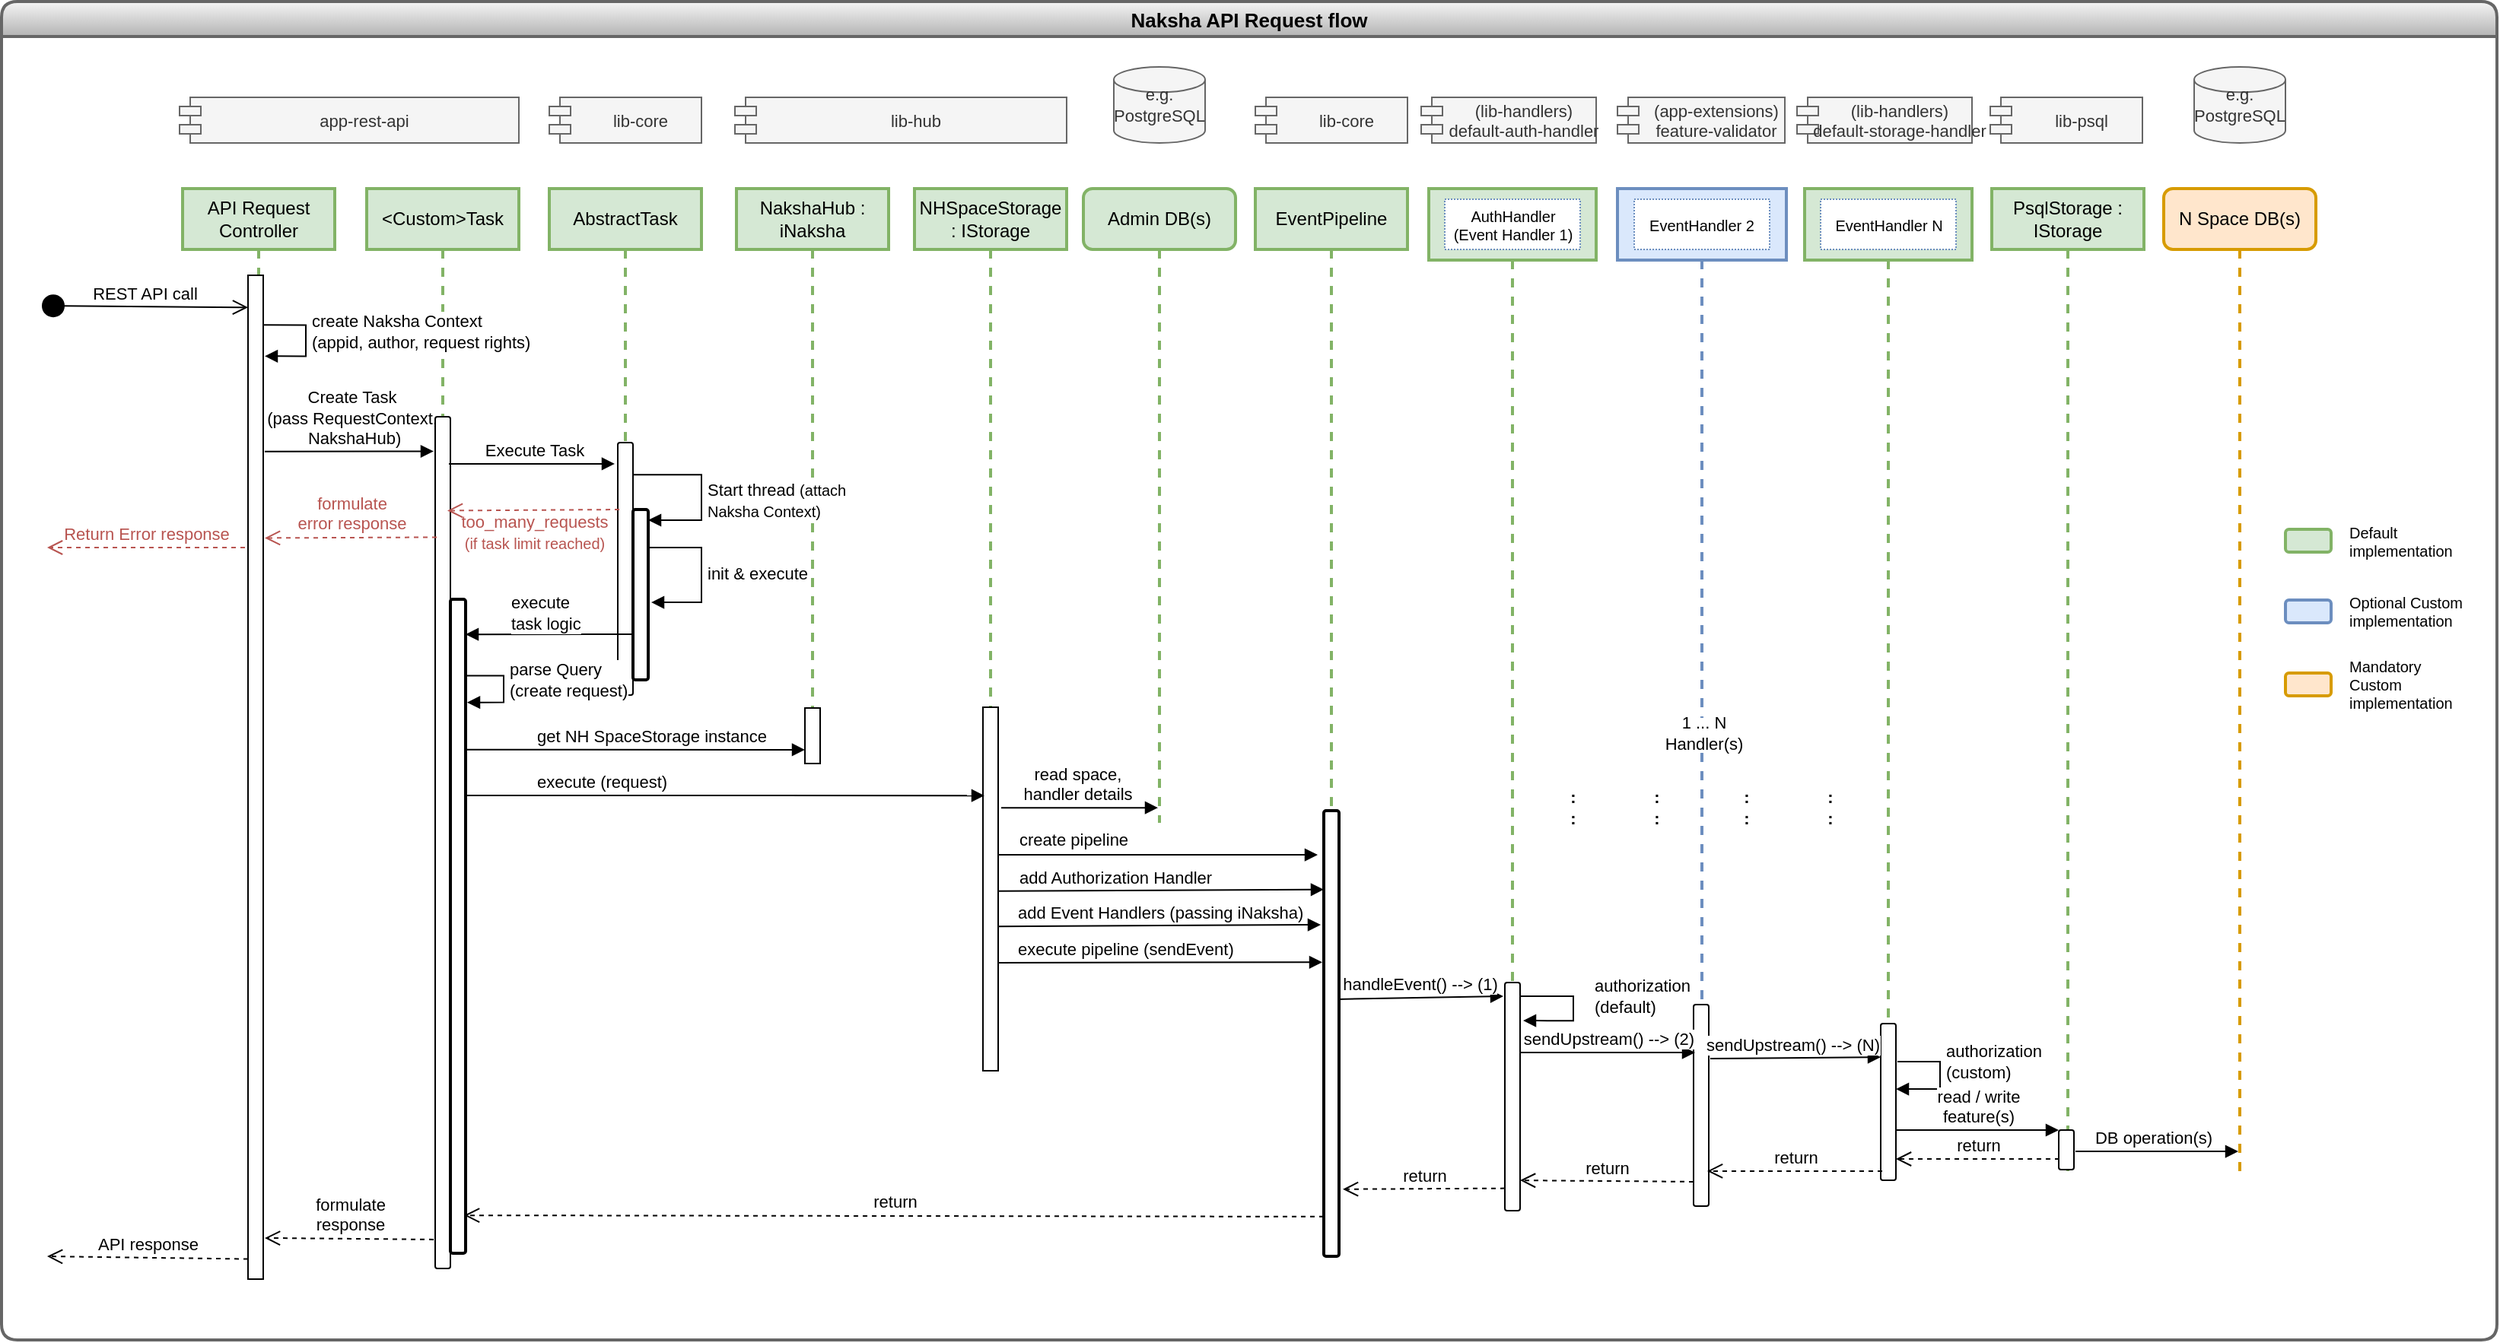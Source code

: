 <mxfile version="16.1.2" type="device"><diagram id="Obo5cB7O04AJ7v5FpMcv" name="Page-1"><mxGraphModel dx="1310" dy="619" grid="1" gridSize="10" guides="1" tooltips="1" connect="1" arrows="1" fold="1" page="1" pageScale="1" pageWidth="1169" pageHeight="827" math="0" shadow="0"><root><mxCell id="0"/><mxCell id="1" parent="0"/><mxCell id="FYHCxZDHsHW0RmtBR5TR-3" value="API Request Controller" style="shape=umlLifeline;perimeter=lifelinePerimeter;whiteSpace=wrap;html=1;container=1;collapsible=0;recursiveResize=0;outlineConnect=0;fillColor=#d5e8d4;strokeColor=#82b366;strokeWidth=2;" parent="1" vertex="1"><mxGeometry x="149" y="153" width="100" height="540" as="geometry"/></mxCell><mxCell id="FYHCxZDHsHW0RmtBR5TR-19" value="NakshaHub : iNaksha" style="shape=umlLifeline;perimeter=lifelinePerimeter;whiteSpace=wrap;html=1;container=1;collapsible=0;recursiveResize=0;outlineConnect=0;fillColor=#d5e8d4;strokeColor=#82b366;strokeWidth=2;" parent="1" vertex="1"><mxGeometry x="513" y="153" width="100" height="377" as="geometry"/></mxCell><mxCell id="5W5_MXWoRKqIArAiNaLi-74" value="" style="html=1;points=[];perimeter=orthogonalPerimeter;" parent="FYHCxZDHsHW0RmtBR5TR-19" vertex="1"><mxGeometry x="45" y="341.5" width="10" height="36.5" as="geometry"/></mxCell><mxCell id="FYHCxZDHsHW0RmtBR5TR-28" value="N Space DB(s)" style="shape=umlLifeline;perimeter=lifelinePerimeter;whiteSpace=wrap;html=1;container=1;collapsible=0;recursiveResize=0;outlineConnect=0;fillColor=#ffe6cc;strokeColor=#d79b00;strokeWidth=2;rounded=1;" parent="1" vertex="1"><mxGeometry x="1451" y="153" width="100" height="647" as="geometry"/></mxCell><mxCell id="FYHCxZDHsHW0RmtBR5TR-68" value="Naksha API Request flow" style="swimlane;rounded=1;shadow=0;sketch=0;fontSize=13;strokeWidth=2;collapsible=0;fillColor=#f5f5f5;gradientColor=#b3b3b3;strokeColor=#666666;" parent="1" vertex="1"><mxGeometry x="30" y="30" width="1640" height="880" as="geometry"/></mxCell><mxCell id="FYHCxZDHsHW0RmtBR5TR-69" value="" style="rounded=1;whiteSpace=wrap;html=1;shadow=0;sketch=0;fontSize=13;strokeColor=#82b366;strokeWidth=2;fillColor=#d5e8d4;" parent="FYHCxZDHsHW0RmtBR5TR-68" vertex="1"><mxGeometry x="1501" y="347" width="30" height="15" as="geometry"/></mxCell><mxCell id="FYHCxZDHsHW0RmtBR5TR-70" value="Default implementation" style="text;html=1;strokeColor=none;fillColor=none;align=left;verticalAlign=middle;whiteSpace=wrap;rounded=0;shadow=0;sketch=0;fontSize=10;" parent="FYHCxZDHsHW0RmtBR5TR-68" vertex="1"><mxGeometry x="1541" y="339.5" width="60" height="30" as="geometry"/></mxCell><mxCell id="FYHCxZDHsHW0RmtBR5TR-71" value="" style="rounded=1;whiteSpace=wrap;html=1;shadow=0;sketch=0;fontSize=13;strokeColor=#6c8ebf;strokeWidth=2;fillColor=#dae8fc;" parent="FYHCxZDHsHW0RmtBR5TR-68" vertex="1"><mxGeometry x="1501" y="393.5" width="30" height="15" as="geometry"/></mxCell><mxCell id="FYHCxZDHsHW0RmtBR5TR-72" value="Optional Custom implementation" style="text;html=1;strokeColor=none;fillColor=none;align=left;verticalAlign=middle;whiteSpace=wrap;rounded=0;shadow=0;sketch=0;fontSize=10;" parent="FYHCxZDHsHW0RmtBR5TR-68" vertex="1"><mxGeometry x="1541" y="386" width="80" height="30" as="geometry"/></mxCell><mxCell id="FYHCxZDHsHW0RmtBR5TR-73" value="" style="rounded=1;whiteSpace=wrap;html=1;shadow=0;sketch=0;fontSize=13;strokeColor=#d79b00;strokeWidth=2;fillColor=#ffe6cc;" parent="FYHCxZDHsHW0RmtBR5TR-68" vertex="1"><mxGeometry x="1501" y="441.5" width="30" height="15" as="geometry"/></mxCell><mxCell id="FYHCxZDHsHW0RmtBR5TR-74" value="Mandatory Custom implementation" style="text;html=1;strokeColor=none;fillColor=none;align=left;verticalAlign=middle;whiteSpace=wrap;rounded=0;shadow=0;sketch=0;fontSize=10;" parent="FYHCxZDHsHW0RmtBR5TR-68" vertex="1"><mxGeometry x="1541" y="434" width="80" height="30" as="geometry"/></mxCell><mxCell id="FYHCxZDHsHW0RmtBR5TR-25" value="" style="shape=umlLifeline;perimeter=lifelinePerimeter;whiteSpace=wrap;html=1;container=1;collapsible=0;recursiveResize=0;outlineConnect=0;fillColor=#dae8fc;strokeColor=#6C8EBF;strokeWidth=2;size=47;labelPosition=center;verticalLabelPosition=top;align=center;verticalAlign=bottom;" parent="FYHCxZDHsHW0RmtBR5TR-68" vertex="1"><mxGeometry x="1062" y="123" width="111" height="540" as="geometry"/></mxCell><mxCell id="FYHCxZDHsHW0RmtBR5TR-89" value="EventHandler 2" style="rounded=0;whiteSpace=wrap;html=1;shadow=0;sketch=0;fontSize=10;strokeColor=#6C8EBF;strokeWidth=1;dashed=1;dashPattern=1 1;" parent="FYHCxZDHsHW0RmtBR5TR-25" vertex="1"><mxGeometry x="11" y="7" width="89" height="33" as="geometry"/></mxCell><mxCell id="FYHCxZDHsHW0RmtBR5TR-41" value="(app-extensions)&#10;feature-validator" style="shape=module;align=center;spacingLeft=20;align=center;verticalAlign=middle;rounded=1;shadow=0;sketch=0;fontSize=11;strokeColor=#666666;strokeWidth=1;jettyWidth=14;jettyHeight=6;fillColor=#f5f5f5;fontColor=#333333;labelPosition=center;verticalLabelPosition=middle;" parent="FYHCxZDHsHW0RmtBR5TR-68" vertex="1"><mxGeometry x="1062" y="63" width="110" height="30" as="geometry"/></mxCell><mxCell id="FYHCxZDHsHW0RmtBR5TR-85" value="" style="shape=umlLifeline;perimeter=lifelinePerimeter;whiteSpace=wrap;html=1;container=1;collapsible=0;recursiveResize=0;outlineConnect=0;fillColor=#d5e8d4;strokeColor=#82b366;strokeWidth=2;labelPosition=center;verticalLabelPosition=top;align=center;verticalAlign=bottom;size=47;" parent="FYHCxZDHsHW0RmtBR5TR-68" vertex="1"><mxGeometry x="1185" y="123" width="110" height="620" as="geometry"/></mxCell><mxCell id="FYHCxZDHsHW0RmtBR5TR-90" value="EventHandler N" style="rounded=0;whiteSpace=wrap;html=1;shadow=0;sketch=0;fontSize=10;strokeColor=#6C8EBF;strokeWidth=1;dashed=1;dashPattern=1 1;" parent="FYHCxZDHsHW0RmtBR5TR-85" vertex="1"><mxGeometry x="10.5" y="7" width="89" height="33" as="geometry"/></mxCell><mxCell id="FYHCxZDHsHW0RmtBR5TR-62" value=":&lt;br style=&quot;font-size: 11px;&quot;&gt;:" style="text;html=1;strokeColor=none;fillColor=none;align=center;verticalAlign=middle;whiteSpace=wrap;rounded=0;shadow=0;sketch=0;fontSize=11;fontStyle=1" parent="FYHCxZDHsHW0RmtBR5TR-85" vertex="1"><mxGeometry x="-53" y="392" width="29.5" height="30" as="geometry"/></mxCell><mxCell id="FYHCxZDHsHW0RmtBR5TR-94" value=":&lt;br style=&quot;font-size: 11px;&quot;&gt;:" style="text;html=1;strokeColor=none;fillColor=none;align=center;verticalAlign=middle;whiteSpace=wrap;rounded=0;shadow=0;sketch=0;fontSize=11;fontStyle=1" parent="FYHCxZDHsHW0RmtBR5TR-85" vertex="1"><mxGeometry x="1.5" y="392" width="29.5" height="30" as="geometry"/></mxCell><mxCell id="FYHCxZDHsHW0RmtBR5TR-87" value="" style="html=1;points=[];perimeter=orthogonalPerimeter;rounded=1;shadow=0;sketch=0;fontSize=11;strokeColor=#000000;strokeWidth=1;" parent="FYHCxZDHsHW0RmtBR5TR-85" vertex="1"><mxGeometry x="50" y="549" width="10" height="103" as="geometry"/></mxCell><mxCell id="5W5_MXWoRKqIArAiNaLi-52" value="authorization&lt;br&gt;(custom)" style="edgeStyle=orthogonalEdgeStyle;html=1;align=left;spacingLeft=2;endArrow=block;rounded=0;fontSize=11;exitX=1.1;exitY=0.204;exitDx=0;exitDy=0;exitPerimeter=0;entryX=1;entryY=0.379;entryDx=0;entryDy=0;entryPerimeter=0;" parent="FYHCxZDHsHW0RmtBR5TR-85" edge="1"><mxGeometry x="-0.253" relative="1" as="geometry"><mxPoint x="61" y="574.012" as="sourcePoint"/><Array as="points"><mxPoint x="89" y="574"/><mxPoint x="89" y="592"/></Array><mxPoint x="60" y="592.037" as="targetPoint"/><mxPoint as="offset"/></mxGeometry></mxCell><mxCell id="FYHCxZDHsHW0RmtBR5TR-88" value="(lib-handlers)&#10;default-storage-handler" style="shape=module;align=center;spacingLeft=20;align=center;verticalAlign=middle;rounded=1;shadow=0;sketch=0;fontSize=11;strokeColor=#666666;strokeWidth=1;jettyWidth=14;jettyHeight=6;fillColor=#f5f5f5;fontColor=#333333;labelPosition=center;verticalLabelPosition=middle;" parent="FYHCxZDHsHW0RmtBR5TR-68" vertex="1"><mxGeometry x="1180" y="63" width="115" height="30" as="geometry"/></mxCell><mxCell id="FYHCxZDHsHW0RmtBR5TR-40" value="e.g. PostgreSQL" style="strokeWidth=1;html=1;shape=mxgraph.flowchart.database;whiteSpace=wrap;rounded=1;shadow=0;sketch=0;fontSize=11;fillColor=#f5f5f5;fontColor=#333333;strokeColor=#666666;" parent="FYHCxZDHsHW0RmtBR5TR-68" vertex="1"><mxGeometry x="1441" y="43" width="60" height="50" as="geometry"/></mxCell><mxCell id="5W5_MXWoRKqIArAiNaLi-1" value="app-rest-api" style="shape=module;align=center;spacingLeft=20;align=center;verticalAlign=middle;rounded=1;shadow=0;sketch=0;fontSize=11;strokeColor=#666666;strokeWidth=1;jettyWidth=14;jettyHeight=6;fillColor=#f5f5f5;fontColor=#333333;labelPosition=center;verticalLabelPosition=middle;" parent="FYHCxZDHsHW0RmtBR5TR-68" vertex="1"><mxGeometry x="117" y="63" width="223" height="30" as="geometry"/></mxCell><mxCell id="5W5_MXWoRKqIArAiNaLi-2" value="lib-hub" style="shape=module;align=center;spacingLeft=20;align=center;verticalAlign=middle;rounded=1;shadow=0;sketch=0;fontSize=11;strokeColor=#666666;strokeWidth=1;jettyWidth=14;jettyHeight=6;fillColor=#f5f5f5;fontColor=#333333;labelPosition=center;verticalLabelPosition=middle;" parent="FYHCxZDHsHW0RmtBR5TR-68" vertex="1"><mxGeometry x="482" y="63" width="218" height="30" as="geometry"/></mxCell><mxCell id="5W5_MXWoRKqIArAiNaLi-4" value="Admin DB(s)" style="shape=umlLifeline;perimeter=lifelinePerimeter;whiteSpace=wrap;html=1;container=1;collapsible=0;recursiveResize=0;outlineConnect=0;fillColor=#d5e8d4;strokeColor=#82b366;strokeWidth=2;rounded=1;" parent="FYHCxZDHsHW0RmtBR5TR-68" vertex="1"><mxGeometry x="711" y="123" width="100" height="417" as="geometry"/></mxCell><mxCell id="5W5_MXWoRKqIArAiNaLi-5" value="e.g. PostgreSQL" style="strokeWidth=1;html=1;shape=mxgraph.flowchart.database;whiteSpace=wrap;rounded=1;shadow=0;sketch=0;fontSize=11;fillColor=#f5f5f5;fontColor=#333333;strokeColor=#666666;" parent="FYHCxZDHsHW0RmtBR5TR-68" vertex="1"><mxGeometry x="731" y="43" width="60" height="50" as="geometry"/></mxCell><mxCell id="5W5_MXWoRKqIArAiNaLi-6" value="PsqlStorage : IStorage" style="shape=umlLifeline;perimeter=lifelinePerimeter;whiteSpace=wrap;html=1;container=1;collapsible=0;recursiveResize=0;outlineConnect=0;fillColor=#d5e8d4;strokeColor=#82b366;strokeWidth=2;" parent="FYHCxZDHsHW0RmtBR5TR-68" vertex="1"><mxGeometry x="1308" y="123" width="100" height="647" as="geometry"/></mxCell><mxCell id="FYHCxZDHsHW0RmtBR5TR-63" value="" style="html=1;points=[];perimeter=orthogonalPerimeter;rounded=1;shadow=0;sketch=0;fontSize=11;strokeColor=#000000;strokeWidth=1;" parent="5W5_MXWoRKqIArAiNaLi-6" vertex="1"><mxGeometry x="44" y="619" width="10" height="25.99" as="geometry"/></mxCell><mxCell id="5W5_MXWoRKqIArAiNaLi-9" value="lib-psql" style="shape=module;align=center;spacingLeft=20;align=center;verticalAlign=middle;rounded=1;shadow=0;sketch=0;fontSize=11;strokeColor=#666666;strokeWidth=1;jettyWidth=14;jettyHeight=6;fillColor=#f5f5f5;fontColor=#333333;labelPosition=center;verticalLabelPosition=middle;" parent="FYHCxZDHsHW0RmtBR5TR-68" vertex="1"><mxGeometry x="1307" y="63" width="100" height="30" as="geometry"/></mxCell><mxCell id="FYHCxZDHsHW0RmtBR5TR-67" value="API response" style="html=1;verticalAlign=bottom;endArrow=open;dashed=1;endSize=8;exitX=0;exitY=0.98;rounded=0;fontSize=11;exitDx=0;exitDy=0;exitPerimeter=0;" parent="FYHCxZDHsHW0RmtBR5TR-68" source="5W5_MXWoRKqIArAiNaLi-11" edge="1"><mxGeometry relative="1" as="geometry"><mxPoint x="30" y="825" as="targetPoint"/><mxPoint x="156" y="1028.428" as="sourcePoint"/></mxGeometry></mxCell><mxCell id="FYHCxZDHsHW0RmtBR5TR-66" value="formulate&lt;br&gt;response" style="html=1;verticalAlign=bottom;endArrow=open;dashed=1;endSize=8;exitX=-0.1;exitY=0.966;rounded=0;fontSize=11;exitDx=0;exitDy=0;exitPerimeter=0;entryX=1.1;entryY=0.959;entryDx=0;entryDy=0;entryPerimeter=0;" parent="FYHCxZDHsHW0RmtBR5TR-68" source="5W5_MXWoRKqIArAiNaLi-33" target="5W5_MXWoRKqIArAiNaLi-11" edge="1"><mxGeometry relative="1" as="geometry"><mxPoint x="190" y="813" as="targetPoint"/><mxPoint x="275" y="1017.28" as="sourcePoint"/></mxGeometry></mxCell><mxCell id="FYHCxZDHsHW0RmtBR5TR-53" value="" style="html=1;points=[];perimeter=orthogonalPerimeter;rounded=1;shadow=0;sketch=0;fontSize=11;strokeColor=#000000;strokeWidth=1;" parent="FYHCxZDHsHW0RmtBR5TR-68" vertex="1"><mxGeometry x="1112" y="659.5" width="10" height="132.5" as="geometry"/></mxCell><mxCell id="FYHCxZDHsHW0RmtBR5TR-60" value="handleEvent() --&amp;gt; (1)" style="html=1;verticalAlign=bottom;endArrow=block;rounded=0;fontSize=11;exitX=0.9;exitY=0.423;exitDx=0;exitDy=0;exitPerimeter=0;entryX=-0.1;entryY=0.06;entryDx=0;entryDy=0;entryPerimeter=0;" parent="FYHCxZDHsHW0RmtBR5TR-68" source="5W5_MXWoRKqIArAiNaLi-50" target="5W5_MXWoRKqIArAiNaLi-65" edge="1"><mxGeometry relative="1" as="geometry"><mxPoint x="881.5" y="701.08" as="sourcePoint"/><mxPoint x="983" y="671" as="targetPoint"/></mxGeometry></mxCell><mxCell id="FYHCxZDHsHW0RmtBR5TR-92" value="sendUpstream() --&amp;gt; (N)" style="html=1;verticalAlign=bottom;endArrow=block;entryX=0;entryY=0.214;rounded=0;fontSize=11;entryDx=0;entryDy=0;entryPerimeter=0;exitX=1.1;exitY=0.268;exitDx=0;exitDy=0;exitPerimeter=0;" parent="FYHCxZDHsHW0RmtBR5TR-68" source="FYHCxZDHsHW0RmtBR5TR-53" target="FYHCxZDHsHW0RmtBR5TR-87" edge="1"><mxGeometry x="-0.024" relative="1" as="geometry"><mxPoint x="1002" y="711.152" as="sourcePoint"/><mxPoint x="1134.1" y="710.71" as="targetPoint"/><mxPoint as="offset"/></mxGeometry></mxCell><mxCell id="FYHCxZDHsHW0RmtBR5TR-61" value="return" style="html=1;verticalAlign=bottom;endArrow=open;dashed=1;endSize=8;rounded=0;fontSize=11;entryX=0.9;entryY=0.826;entryDx=0;entryDy=0;entryPerimeter=0;exitX=0.1;exitY=0.942;exitDx=0;exitDy=0;exitPerimeter=0;" parent="FYHCxZDHsHW0RmtBR5TR-68" source="FYHCxZDHsHW0RmtBR5TR-87" target="FYHCxZDHsHW0RmtBR5TR-53" edge="1"><mxGeometry relative="1" as="geometry"><mxPoint x="1038.5" y="798.13" as="targetPoint"/><mxPoint x="1164" y="792" as="sourcePoint"/></mxGeometry></mxCell><mxCell id="FYHCxZDHsHW0RmtBR5TR-55" value="return" style="html=1;verticalAlign=bottom;endArrow=open;dashed=1;endSize=8;rounded=0;fontSize=11;entryX=1.1;entryY=0.885;entryDx=0;entryDy=0;entryPerimeter=0;exitX=0;exitY=0.902;exitDx=0;exitDy=0;exitPerimeter=0;" parent="FYHCxZDHsHW0RmtBR5TR-68" source="5W5_MXWoRKqIArAiNaLi-65" edge="1"><mxGeometry relative="1" as="geometry"><mxPoint x="881.5" y="780.88" as="targetPoint"/><mxPoint x="1003" y="781" as="sourcePoint"/></mxGeometry></mxCell><mxCell id="FYHCxZDHsHW0RmtBR5TR-65" value="read / write&lt;br&gt;feature(s)" style="html=1;verticalAlign=bottom;endArrow=block;entryX=0;entryY=0;rounded=0;fontSize=11;" parent="FYHCxZDHsHW0RmtBR5TR-68" source="FYHCxZDHsHW0RmtBR5TR-87" target="FYHCxZDHsHW0RmtBR5TR-63" edge="1"><mxGeometry relative="1" as="geometry"><mxPoint x="1258.5" y="744.13" as="sourcePoint"/></mxGeometry></mxCell><mxCell id="FYHCxZDHsHW0RmtBR5TR-93" value="return" style="html=1;verticalAlign=bottom;endArrow=open;dashed=1;endSize=8;exitX=0.05;exitY=0.731;rounded=0;fontSize=11;exitDx=0;exitDy=0;exitPerimeter=0;" parent="FYHCxZDHsHW0RmtBR5TR-68" source="FYHCxZDHsHW0RmtBR5TR-63" target="FYHCxZDHsHW0RmtBR5TR-87" edge="1"><mxGeometry relative="1" as="geometry"><mxPoint x="1258.5" y="763.13" as="targetPoint"/><mxPoint x="1254.9" y="779.522" as="sourcePoint"/></mxGeometry></mxCell><mxCell id="FYHCxZDHsHW0RmtBR5TR-97" value="1 ... N&lt;br&gt;Handler(s)" style="text;html=1;strokeColor=none;fillColor=default;align=center;verticalAlign=middle;whiteSpace=wrap;rounded=0;shadow=0;dashed=1;dashPattern=1 1;sketch=0;fontSize=11;fontStyle=0;perimeterSpacing=0;labelBorderColor=none;labelBackgroundColor=none;spacingTop=0;spacing=2;spacingLeft=0;spacingBottom=0;" parent="FYHCxZDHsHW0RmtBR5TR-68" vertex="1"><mxGeometry x="1089" y="471" width="60" height="20" as="geometry"/></mxCell><mxCell id="5W5_MXWoRKqIArAiNaLi-11" value="" style="html=1;points=[];perimeter=orthogonalPerimeter;" parent="FYHCxZDHsHW0RmtBR5TR-68" vertex="1"><mxGeometry x="162" y="180" width="10" height="660" as="geometry"/></mxCell><mxCell id="5W5_MXWoRKqIArAiNaLi-12" value="REST API call" style="html=1;verticalAlign=bottom;startArrow=circle;startFill=1;endArrow=open;startSize=6;endSize=8;rounded=0;fontSize=11;entryX=0;entryY=0.032;entryDx=0;entryDy=0;entryPerimeter=0;" parent="FYHCxZDHsHW0RmtBR5TR-68" target="5W5_MXWoRKqIArAiNaLi-11" edge="1"><mxGeometry width="80" relative="1" as="geometry"><mxPoint x="26" y="200" as="sourcePoint"/><mxPoint x="130" y="220" as="targetPoint"/></mxGeometry></mxCell><mxCell id="5W5_MXWoRKqIArAiNaLi-23" value="EventPipeline" style="shape=umlLifeline;perimeter=lifelinePerimeter;whiteSpace=wrap;html=1;container=1;collapsible=0;recursiveResize=0;outlineConnect=0;fillColor=#d5e8d4;strokeColor=#82b366;strokeWidth=2;" parent="FYHCxZDHsHW0RmtBR5TR-68" vertex="1"><mxGeometry x="824" y="123" width="100" height="687" as="geometry"/></mxCell><mxCell id="5W5_MXWoRKqIArAiNaLi-50" value="" style="html=1;points=[];perimeter=orthogonalPerimeter;rounded=1;shadow=0;sketch=0;fontSize=11;strokeColor=#000000;strokeWidth=2;" parent="5W5_MXWoRKqIArAiNaLi-23" vertex="1"><mxGeometry x="45" y="409" width="10" height="293" as="geometry"/></mxCell><mxCell id="5W5_MXWoRKqIArAiNaLi-24" value="lib-core" style="shape=module;align=center;spacingLeft=20;align=center;verticalAlign=middle;rounded=1;shadow=0;sketch=0;fontSize=11;strokeColor=#666666;strokeWidth=1;jettyWidth=14;jettyHeight=6;fillColor=#f5f5f5;fontColor=#333333;labelPosition=center;verticalLabelPosition=middle;" parent="FYHCxZDHsHW0RmtBR5TR-68" vertex="1"><mxGeometry x="824" y="63" width="100" height="30" as="geometry"/></mxCell><mxCell id="5W5_MXWoRKqIArAiNaLi-25" value="create pipeline" style="html=1;verticalAlign=bottom;endArrow=block;rounded=0;fontSize=11;exitX=1;exitY=0.272;exitDx=0;exitDy=0;exitPerimeter=0;entryX=-0.4;entryY=0.099;entryDx=0;entryDy=0;entryPerimeter=0;align=left;" parent="FYHCxZDHsHW0RmtBR5TR-68" target="5W5_MXWoRKqIArAiNaLi-50" edge="1"><mxGeometry x="-0.885" y="1" relative="1" as="geometry"><mxPoint x="655" y="561.008" as="sourcePoint"/><mxPoint x="755" y="561.15" as="targetPoint"/><mxPoint as="offset"/></mxGeometry></mxCell><mxCell id="5W5_MXWoRKqIArAiNaLi-26" value="add Authorization Handler" style="html=1;verticalAlign=bottom;endArrow=block;rounded=0;fontSize=11;exitX=1;exitY=0.372;exitDx=0;exitDy=0;exitPerimeter=0;entryX=0;entryY=0.177;entryDx=0;entryDy=0;entryPerimeter=0;align=left;" parent="FYHCxZDHsHW0RmtBR5TR-68" target="5W5_MXWoRKqIArAiNaLi-50" edge="1"><mxGeometry x="-0.884" relative="1" as="geometry"><mxPoint x="655" y="584.908" as="sourcePoint"/><mxPoint x="527" y="602" as="targetPoint"/><mxPoint as="offset"/></mxGeometry></mxCell><mxCell id="5W5_MXWoRKqIArAiNaLi-28" value="AbstractTask" style="shape=umlLifeline;perimeter=lifelinePerimeter;whiteSpace=wrap;html=1;container=1;collapsible=0;recursiveResize=0;outlineConnect=0;fillColor=#d5e8d4;strokeColor=#82b366;strokeWidth=2;" parent="FYHCxZDHsHW0RmtBR5TR-68" vertex="1"><mxGeometry x="360" y="123" width="100" height="297" as="geometry"/></mxCell><mxCell id="5W5_MXWoRKqIArAiNaLi-38" value="" style="html=1;points=[];perimeter=orthogonalPerimeter;rounded=1;shadow=0;sketch=0;fontSize=11;strokeColor=#000000;strokeWidth=1;" parent="5W5_MXWoRKqIArAiNaLi-28" vertex="1"><mxGeometry x="45" y="167" width="10" height="166" as="geometry"/></mxCell><mxCell id="5W5_MXWoRKqIArAiNaLi-41" value="" style="html=1;points=[];perimeter=orthogonalPerimeter;rounded=1;shadow=0;sketch=0;fontSize=11;strokeColor=#000000;strokeWidth=2;" parent="5W5_MXWoRKqIArAiNaLi-28" vertex="1"><mxGeometry x="55" y="211" width="10" height="112" as="geometry"/></mxCell><mxCell id="5W5_MXWoRKqIArAiNaLi-40" value="Start thread &lt;font style=&quot;font-size: 10px&quot;&gt;(attach&amp;nbsp;&lt;br&gt;Naksha Context)&lt;/font&gt;" style="edgeStyle=orthogonalEdgeStyle;html=1;align=left;spacingLeft=2;endArrow=block;rounded=0;fontSize=11;exitX=1;exitY=0.127;exitDx=0;exitDy=0;exitPerimeter=0;" parent="5W5_MXWoRKqIArAiNaLi-28" source="5W5_MXWoRKqIArAiNaLi-38" target="5W5_MXWoRKqIArAiNaLi-41" edge="1"><mxGeometry x="0.124" relative="1" as="geometry"><mxPoint x="72" y="199.995" as="sourcePoint"/><Array as="points"><mxPoint x="100" y="188"/><mxPoint x="100" y="218"/></Array><mxPoint x="120" y="320" as="targetPoint"/><mxPoint as="offset"/></mxGeometry></mxCell><mxCell id="FYHCxZDHsHW0RmtBR5TR-80" value="init &amp;amp; execute" style="edgeStyle=orthogonalEdgeStyle;html=1;align=left;spacingLeft=2;endArrow=block;rounded=0;fontSize=11;exitX=1;exitY=0.223;exitDx=0;exitDy=0;exitPerimeter=0;entryX=1.2;entryY=0.545;entryDx=0;entryDy=0;entryPerimeter=0;" parent="5W5_MXWoRKqIArAiNaLi-28" source="5W5_MXWoRKqIArAiNaLi-41" target="5W5_MXWoRKqIArAiNaLi-41" edge="1"><mxGeometry relative="1" as="geometry"><mxPoint x="140" y="260" as="sourcePoint"/><Array as="points"><mxPoint x="100" y="236"/><mxPoint x="100" y="272"/></Array><mxPoint x="120" y="380" as="targetPoint"/></mxGeometry></mxCell><mxCell id="5W5_MXWoRKqIArAiNaLi-27" value="add Event Handlers (passing iNaksha)" style="html=1;verticalAlign=bottom;endArrow=block;rounded=0;fontSize=11;exitX=0.9;exitY=0.469;exitDx=0;exitDy=0;exitPerimeter=0;align=left;entryX=-0.2;entryY=0.256;entryDx=0;entryDy=0;entryPerimeter=0;" parent="FYHCxZDHsHW0RmtBR5TR-68" target="5W5_MXWoRKqIArAiNaLi-50" edge="1"><mxGeometry x="-0.884" relative="1" as="geometry"><mxPoint x="654" y="608.091" as="sourcePoint"/><mxPoint x="850" y="608" as="targetPoint"/><mxPoint as="offset"/></mxGeometry></mxCell><mxCell id="5W5_MXWoRKqIArAiNaLi-31" value="lib-core" style="shape=module;align=center;spacingLeft=20;align=center;verticalAlign=middle;rounded=1;shadow=0;sketch=0;fontSize=11;strokeColor=#666666;strokeWidth=1;jettyWidth=14;jettyHeight=6;fillColor=#f5f5f5;fontColor=#333333;labelPosition=center;verticalLabelPosition=middle;" parent="FYHCxZDHsHW0RmtBR5TR-68" vertex="1"><mxGeometry x="360" y="63" width="100" height="30" as="geometry"/></mxCell><mxCell id="5W5_MXWoRKqIArAiNaLi-32" value="&amp;lt;Custom&amp;gt;Task" style="shape=umlLifeline;perimeter=lifelinePerimeter;whiteSpace=wrap;html=1;container=1;collapsible=0;recursiveResize=0;outlineConnect=0;fillColor=#d5e8d4;strokeColor=#82b366;strokeWidth=2;" parent="FYHCxZDHsHW0RmtBR5TR-68" vertex="1"><mxGeometry x="240" y="123" width="100" height="710" as="geometry"/></mxCell><mxCell id="5W5_MXWoRKqIArAiNaLi-33" value="" style="html=1;points=[];perimeter=orthogonalPerimeter;rounded=1;shadow=0;sketch=0;fontSize=11;strokeColor=#000000;strokeWidth=1;" parent="5W5_MXWoRKqIArAiNaLi-32" vertex="1"><mxGeometry x="45" y="150" width="10" height="560" as="geometry"/></mxCell><mxCell id="5W5_MXWoRKqIArAiNaLi-45" value="" style="html=1;points=[];perimeter=orthogonalPerimeter;rounded=1;shadow=0;sketch=0;fontSize=11;strokeColor=#000000;strokeWidth=2;" parent="5W5_MXWoRKqIArAiNaLi-32" vertex="1"><mxGeometry x="55" y="270" width="10" height="430" as="geometry"/></mxCell><mxCell id="5W5_MXWoRKqIArAiNaLi-47" value="parse Query&lt;br&gt;(create request)" style="edgeStyle=orthogonalEdgeStyle;html=1;align=left;spacingLeft=2;endArrow=block;rounded=0;fontSize=11;exitX=0.9;exitY=0.109;exitDx=0;exitDy=0;exitPerimeter=0;entryX=1.1;entryY=0.148;entryDx=0;entryDy=0;entryPerimeter=0;" parent="5W5_MXWoRKqIArAiNaLi-32" edge="1"><mxGeometry x="-0.14" relative="1" as="geometry"><mxPoint x="64" y="320.206" as="sourcePoint"/><Array as="points"><mxPoint x="90" y="320"/><mxPoint x="90" y="338"/></Array><mxPoint x="66" y="337.836" as="targetPoint"/><mxPoint as="offset"/></mxGeometry></mxCell><mxCell id="5W5_MXWoRKqIArAiNaLi-36" value="Create Task&lt;br&gt;(pass RequestContext,&lt;br&gt;&amp;nbsp;NakshaHub)" style="html=1;verticalAlign=bottom;endArrow=block;rounded=0;fontSize=11;labelBackgroundColor=none;exitX=1.1;exitY=0.145;exitDx=0;exitDy=0;exitPerimeter=0;entryX=-0.1;entryY=0.031;entryDx=0;entryDy=0;entryPerimeter=0;" parent="FYHCxZDHsHW0RmtBR5TR-68" edge="1"><mxGeometry x="0.036" relative="1" as="geometry"><mxPoint x="173" y="295.9" as="sourcePoint"/><mxPoint as="offset"/><mxPoint x="284" y="295.74" as="targetPoint"/><Array as="points"/></mxGeometry></mxCell><mxCell id="5W5_MXWoRKqIArAiNaLi-39" value="Execute Task" style="html=1;verticalAlign=bottom;endArrow=block;entryX=-0.2;entryY=0.084;rounded=0;fontSize=11;labelBackgroundColor=none;entryDx=0;entryDy=0;entryPerimeter=0;exitX=0.9;exitY=0.068;exitDx=0;exitDy=0;exitPerimeter=0;" parent="FYHCxZDHsHW0RmtBR5TR-68" target="5W5_MXWoRKqIArAiNaLi-38" edge="1"><mxGeometry x="0.036" relative="1" as="geometry"><mxPoint x="294" y="304.004" as="sourcePoint"/><mxPoint as="offset"/><mxPoint x="323" y="353.0" as="targetPoint"/></mxGeometry></mxCell><mxCell id="5W5_MXWoRKqIArAiNaLi-42" value="too_many_requests&lt;br style=&quot;font-size: 11px&quot;&gt;&lt;font style=&quot;font-size: 10px&quot;&gt;(if task limit reached)&lt;/font&gt;" style="html=1;verticalAlign=middle;endArrow=open;dashed=1;endSize=8;rounded=0;fontSize=11;labelBackgroundColor=none;exitX=0.1;exitY=0.229;exitDx=0;exitDy=0;exitPerimeter=0;fillColor=#f8cecc;strokeColor=#B85450;fontColor=#B85450;entryX=0.8;entryY=0.109;entryDx=0;entryDy=0;entryPerimeter=0;" parent="FYHCxZDHsHW0RmtBR5TR-68" edge="1"><mxGeometry x="-0.007" y="15" relative="1" as="geometry"><mxPoint x="293" y="334.727" as="targetPoint"/><mxPoint x="406" y="334.014" as="sourcePoint"/><mxPoint as="offset"/></mxGeometry></mxCell><mxCell id="5W5_MXWoRKqIArAiNaLi-43" value="formulate&lt;br&gt;error response" style="html=1;verticalAlign=bottom;endArrow=open;dashed=1;endSize=8;exitX=0.1;exitY=0.143;rounded=0;fontSize=11;exitDx=0;exitDy=0;exitPerimeter=0;entryX=1.1;entryY=0.156;entryDx=0;entryDy=0;entryPerimeter=0;fillColor=#f8cecc;strokeColor=#B85450;fontColor=#B85450;" parent="FYHCxZDHsHW0RmtBR5TR-68" edge="1"><mxGeometry relative="1" as="geometry"><mxPoint x="173" y="352.72" as="targetPoint"/><mxPoint x="286" y="352.229" as="sourcePoint"/></mxGeometry></mxCell><mxCell id="5W5_MXWoRKqIArAiNaLi-46" value="execute&lt;br&gt;task logic" style="html=1;align=left;spacingLeft=2;endArrow=block;rounded=0;fontSize=11;exitX=0;exitY=0.732;exitDx=0;exitDy=0;exitPerimeter=0;entryX=1;entryY=0.049;entryDx=0;entryDy=0;entryPerimeter=0;" parent="FYHCxZDHsHW0RmtBR5TR-68" source="5W5_MXWoRKqIArAiNaLi-41" edge="1"><mxGeometry x="0.529" y="-14" relative="1" as="geometry"><mxPoint x="435" y="368.976" as="sourcePoint"/><mxPoint x="305" y="416.081" as="targetPoint"/><mxPoint as="offset"/></mxGeometry></mxCell><mxCell id="5W5_MXWoRKqIArAiNaLi-49" value="read space, &lt;br&gt;handler details" style="html=1;verticalAlign=bottom;endArrow=block;rounded=0;fontSize=11;exitX=1.2;exitY=0.084;exitDx=0;exitDy=0;exitPerimeter=0;" parent="FYHCxZDHsHW0RmtBR5TR-68" edge="1"><mxGeometry x="-0.036" relative="1" as="geometry"><mxPoint x="657" y="530.076" as="sourcePoint"/><mxPoint x="760" y="530.076" as="targetPoint"/><mxPoint as="offset"/></mxGeometry></mxCell><mxCell id="5W5_MXWoRKqIArAiNaLi-51" value="execute pipeline (sendEvent)" style="html=1;verticalAlign=bottom;endArrow=block;rounded=0;fontSize=11;entryX=-0.1;entryY=0.34;entryDx=0;entryDy=0;entryPerimeter=0;align=left;exitX=0.9;exitY=0.569;exitDx=0;exitDy=0;exitPerimeter=0;" parent="FYHCxZDHsHW0RmtBR5TR-68" target="5W5_MXWoRKqIArAiNaLi-50" edge="1"><mxGeometry x="-0.885" relative="1" as="geometry"><mxPoint x="654" y="631.991" as="sourcePoint"/><mxPoint x="764" y="629.85" as="targetPoint"/><mxPoint as="offset"/></mxGeometry></mxCell><mxCell id="5W5_MXWoRKqIArAiNaLi-54" value="return" style="html=1;verticalAlign=bottom;endArrow=open;dashed=1;endSize=8;rounded=0;fontSize=11;entryX=0.9;entryY=0.942;entryDx=0;entryDy=0;entryPerimeter=0;exitX=0;exitY=0.911;exitDx=0;exitDy=0;exitPerimeter=0;" parent="FYHCxZDHsHW0RmtBR5TR-68" source="5W5_MXWoRKqIArAiNaLi-50" target="5W5_MXWoRKqIArAiNaLi-45" edge="1"><mxGeometry relative="1" as="geometry"><mxPoint x="778.5" y="758.88" as="targetPoint"/><mxPoint x="900" y="759" as="sourcePoint"/></mxGeometry></mxCell><mxCell id="5W5_MXWoRKqIArAiNaLi-58" value="" style="shape=umlLifeline;perimeter=lifelinePerimeter;whiteSpace=wrap;html=1;container=1;collapsible=0;recursiveResize=0;outlineConnect=0;fillColor=#d5e8d4;strokeColor=#82b366;strokeWidth=2;labelPosition=center;verticalLabelPosition=top;align=center;verticalAlign=bottom;size=47;" parent="FYHCxZDHsHW0RmtBR5TR-68" vertex="1"><mxGeometry x="938" y="123" width="110" height="640" as="geometry"/></mxCell><mxCell id="5W5_MXWoRKqIArAiNaLi-59" value="AuthHandler&lt;br&gt;(Event Handler 1)" style="rounded=0;whiteSpace=wrap;html=1;shadow=0;sketch=0;fontSize=10;strokeColor=#6C8EBF;strokeWidth=1;dashed=1;dashPattern=1 1;" parent="5W5_MXWoRKqIArAiNaLi-58" vertex="1"><mxGeometry x="10.5" y="7" width="89" height="33" as="geometry"/></mxCell><mxCell id="5W5_MXWoRKqIArAiNaLi-65" value="" style="html=1;points=[];perimeter=orthogonalPerimeter;rounded=1;shadow=0;sketch=0;fontSize=11;strokeColor=#000000;strokeWidth=1;" parent="5W5_MXWoRKqIArAiNaLi-58" vertex="1"><mxGeometry x="50" y="522" width="10" height="150" as="geometry"/></mxCell><mxCell id="5W5_MXWoRKqIArAiNaLi-70" value="authorization&lt;br&gt;(default)" style="edgeStyle=orthogonalEdgeStyle;html=1;align=left;spacingLeft=2;endArrow=block;rounded=0;fontSize=11;entryX=1.2;entryY=0.167;entryDx=0;entryDy=0;entryPerimeter=0;" parent="5W5_MXWoRKqIArAiNaLi-58" source="5W5_MXWoRKqIArAiNaLi-65" target="5W5_MXWoRKqIArAiNaLi-65" edge="1"><mxGeometry x="-0.168" y="10" relative="1" as="geometry"><mxPoint x="100.5" y="530.972" as="sourcePoint"/><Array as="points"><mxPoint x="95" y="531"/><mxPoint x="95" y="547"/></Array><mxPoint x="99.5" y="548.997" as="targetPoint"/><mxPoint as="offset"/></mxGeometry></mxCell><mxCell id="5W5_MXWoRKqIArAiNaLi-64" value="(lib-handlers)&#10;default-auth-handler" style="shape=module;align=center;spacingLeft=20;align=center;verticalAlign=middle;rounded=1;shadow=0;sketch=0;fontSize=11;strokeColor=#666666;strokeWidth=1;jettyWidth=14;jettyHeight=6;fillColor=#f5f5f5;fontColor=#333333;labelPosition=center;verticalLabelPosition=middle;" parent="FYHCxZDHsHW0RmtBR5TR-68" vertex="1"><mxGeometry x="933" y="63" width="115" height="30" as="geometry"/></mxCell><mxCell id="5W5_MXWoRKqIArAiNaLi-66" value="sendUpstream() --&amp;gt; (2)" style="html=1;verticalAlign=bottom;endArrow=block;rounded=0;fontSize=11;entryX=0.1;entryY=0.238;entryDx=0;entryDy=0;entryPerimeter=0;" parent="FYHCxZDHsHW0RmtBR5TR-68" source="5W5_MXWoRKqIArAiNaLi-65" target="FYHCxZDHsHW0RmtBR5TR-53" edge="1"><mxGeometry relative="1" as="geometry"><mxPoint x="1043" y="684" as="sourcePoint"/><mxPoint x="998" y="682.02" as="targetPoint"/></mxGeometry></mxCell><mxCell id="5W5_MXWoRKqIArAiNaLi-67" value="return" style="html=1;verticalAlign=bottom;endArrow=open;dashed=1;endSize=8;rounded=0;fontSize=11;entryX=1;entryY=0.867;entryDx=0;entryDy=0;entryPerimeter=0;exitX=0;exitY=0.879;exitDx=0;exitDy=0;exitPerimeter=0;" parent="FYHCxZDHsHW0RmtBR5TR-68" source="FYHCxZDHsHW0RmtBR5TR-53" target="5W5_MXWoRKqIArAiNaLi-65" edge="1"><mxGeometry relative="1" as="geometry"><mxPoint x="1131" y="778.945" as="targetPoint"/><mxPoint x="1246" y="779.026" as="sourcePoint"/></mxGeometry></mxCell><mxCell id="5W5_MXWoRKqIArAiNaLi-68" value=":&lt;br style=&quot;font-size: 11px;&quot;&gt;:" style="text;html=1;strokeColor=none;fillColor=none;align=center;verticalAlign=middle;whiteSpace=wrap;rounded=0;shadow=0;sketch=0;fontSize=11;fontStyle=1" parent="FYHCxZDHsHW0RmtBR5TR-68" vertex="1"><mxGeometry x="1018" y="515" width="29.5" height="30" as="geometry"/></mxCell><mxCell id="5W5_MXWoRKqIArAiNaLi-69" value=":&lt;br style=&quot;font-size: 11px;&quot;&gt;:" style="text;html=1;strokeColor=none;fillColor=none;align=center;verticalAlign=middle;whiteSpace=wrap;rounded=0;shadow=0;sketch=0;fontSize=11;fontStyle=1" parent="FYHCxZDHsHW0RmtBR5TR-68" vertex="1"><mxGeometry x="1072.5" y="515" width="29.5" height="30" as="geometry"/></mxCell><mxCell id="5W5_MXWoRKqIArAiNaLi-72" value="NHSpaceStorage : IStorage" style="shape=umlLifeline;perimeter=lifelinePerimeter;whiteSpace=wrap;html=1;container=1;collapsible=0;recursiveResize=0;outlineConnect=0;fillColor=#d5e8d4;strokeColor=#82b366;strokeWidth=2;" parent="FYHCxZDHsHW0RmtBR5TR-68" vertex="1"><mxGeometry x="600" y="123" width="100" height="580" as="geometry"/></mxCell><mxCell id="5W5_MXWoRKqIArAiNaLi-17" value="" style="html=1;points=[];perimeter=orthogonalPerimeter;" parent="5W5_MXWoRKqIArAiNaLi-72" vertex="1"><mxGeometry x="45" y="341" width="10" height="239" as="geometry"/></mxCell><mxCell id="5W5_MXWoRKqIArAiNaLi-75" value="execute (request)" style="html=1;verticalAlign=bottom;endArrow=block;rounded=0;fontSize=11;align=left;entryX=0.1;entryY=0.243;entryDx=0;entryDy=0;entryPerimeter=0;exitX=0.9;exitY=0.3;exitDx=0;exitDy=0;exitPerimeter=0;" parent="FYHCxZDHsHW0RmtBR5TR-68" source="5W5_MXWoRKqIArAiNaLi-45" target="5W5_MXWoRKqIArAiNaLi-17" edge="1"><mxGeometry x="-0.731" relative="1" as="geometry"><mxPoint x="330" y="522" as="sourcePoint"/><mxPoint x="640" y="521" as="targetPoint"/><mxPoint as="offset"/></mxGeometry></mxCell><mxCell id="5W5_MXWoRKqIArAiNaLi-48" value="create Naksha Context&lt;br&gt;(appid, author, request rights)" style="edgeStyle=orthogonalEdgeStyle;html=1;align=left;spacingLeft=2;endArrow=block;rounded=0;fontSize=11;fontColor=#000000;entryX=1.1;entryY=0.069;entryDx=0;entryDy=0;entryPerimeter=0;exitX=1;exitY=0.037;exitDx=0;exitDy=0;exitPerimeter=0;" parent="FYHCxZDHsHW0RmtBR5TR-68" edge="1"><mxGeometry x="-0.14" relative="1" as="geometry"><mxPoint x="172" y="212.68" as="sourcePoint"/><Array as="points"><mxPoint x="200" y="213"/><mxPoint x="200" y="233"/></Array><mxPoint x="173" y="233.16" as="targetPoint"/><mxPoint as="offset"/></mxGeometry></mxCell><mxCell id="5W5_MXWoRKqIArAiNaLi-44" value="Return Error response" style="html=1;verticalAlign=bottom;endArrow=open;dashed=1;endSize=8;rounded=0;fontSize=11;fillColor=#f8cecc;strokeColor=#B85450;fontColor=#B85450;" parent="1" edge="1"><mxGeometry relative="1" as="geometry"><mxPoint x="60" y="389" as="targetPoint"/><mxPoint x="190" y="389" as="sourcePoint"/></mxGeometry></mxCell><mxCell id="5W5_MXWoRKqIArAiNaLi-53" value="DB operation(s)" style="html=1;verticalAlign=bottom;endArrow=block;rounded=0;fontSize=11;exitX=1.1;exitY=0.539;exitDx=0;exitDy=0;exitPerimeter=0;" parent="1" source="FYHCxZDHsHW0RmtBR5TR-63" edge="1"><mxGeometry x="-0.036" relative="1" as="geometry"><mxPoint x="800" y="556.988" as="sourcePoint"/><mxPoint x="1500" y="786.009" as="targetPoint"/><mxPoint as="offset"/></mxGeometry></mxCell><mxCell id="5W5_MXWoRKqIArAiNaLi-19" value="get NH SpaceStorage instance" style="html=1;verticalAlign=bottom;endArrow=block;rounded=0;fontSize=11;exitX=0.9;exitY=0.23;exitDx=0;exitDy=0;exitPerimeter=0;entryX=0;entryY=0.753;entryDx=0;entryDy=0;entryPerimeter=0;align=left;" parent="1" source="5W5_MXWoRKqIArAiNaLi-45" target="5W5_MXWoRKqIArAiNaLi-74" edge="1"><mxGeometry x="-0.589" relative="1" as="geometry"><mxPoint x="591" y="544" as="sourcePoint"/><mxPoint x="540" y="522" as="targetPoint"/><mxPoint as="offset"/></mxGeometry></mxCell></root></mxGraphModel></diagram></mxfile>